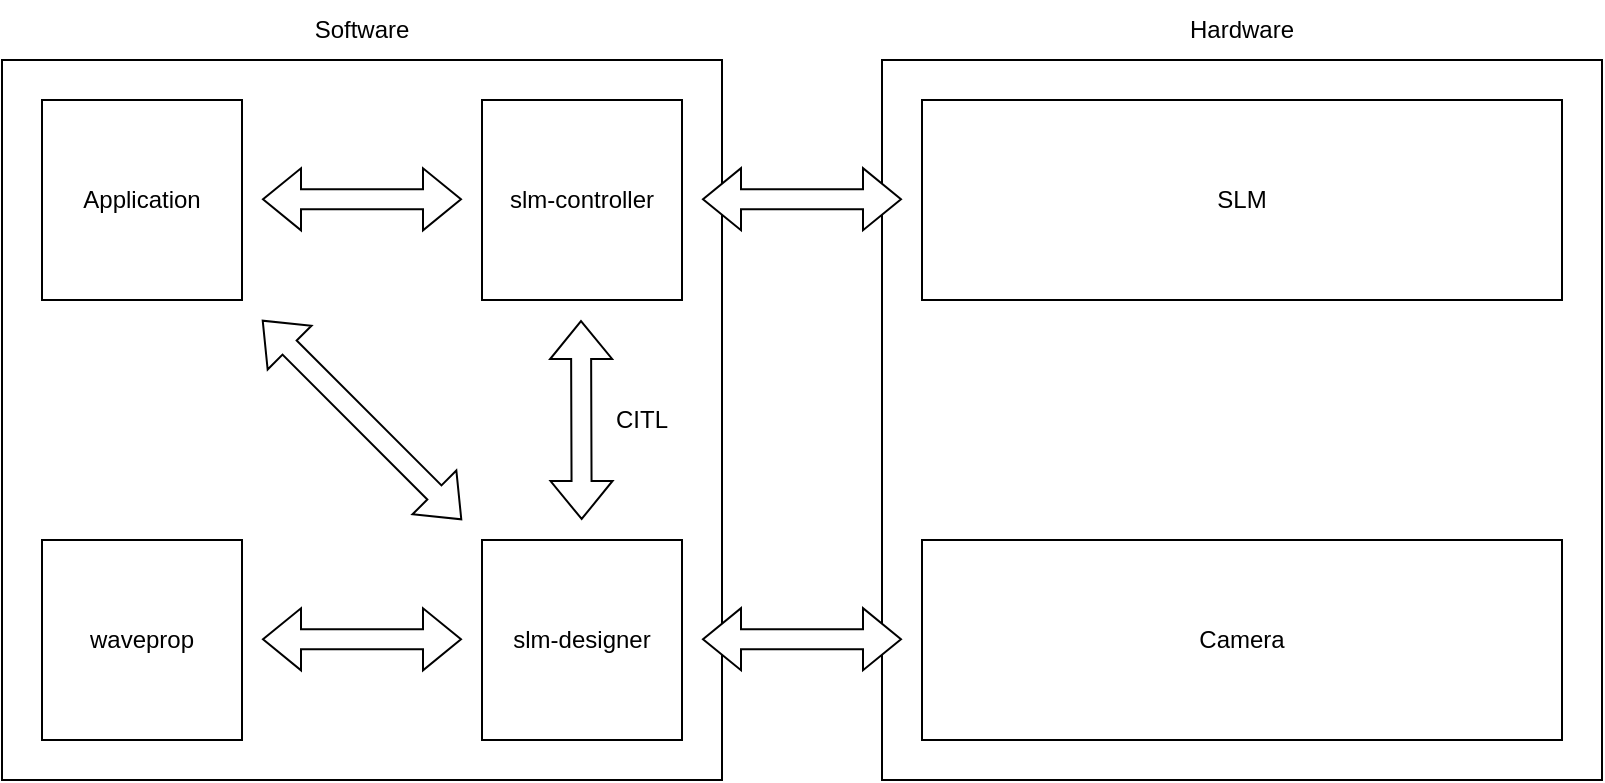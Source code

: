 <mxfile>
    <diagram id="fNfvv5zCHtKDAtVlrwFy" name="Page-1">
        <mxGraphModel dx="804" dy="382" grid="1" gridSize="10" guides="1" tooltips="1" connect="1" arrows="1" fold="1" page="1" pageScale="1" pageWidth="1169" pageHeight="827" math="0" shadow="0">
            <root>
                <mxCell id="0"/>
                <mxCell id="1" parent="0"/>
                <mxCell id="2" value="" style="rounded=0;whiteSpace=wrap;html=1;fillColor=none;" parent="1" vertex="1">
                    <mxGeometry x="60" y="100" width="360" height="360" as="geometry"/>
                </mxCell>
                <mxCell id="4WJjTBDca-TGej2Zey_a-18" value="" style="shape=flexArrow;endArrow=classic;startArrow=classic;html=1;rounded=0;fillColor=default;" parent="1" edge="1">
                    <mxGeometry width="100" height="100" relative="1" as="geometry">
                        <mxPoint x="349.84" y="330" as="sourcePoint"/>
                        <mxPoint x="349.5" y="230" as="targetPoint"/>
                    </mxGeometry>
                </mxCell>
                <mxCell id="4WJjTBDca-TGej2Zey_a-19" value="" style="shape=flexArrow;endArrow=classic;startArrow=classic;html=1;rounded=0;fillColor=default;" parent="1" edge="1">
                    <mxGeometry width="100" height="100" relative="1" as="geometry">
                        <mxPoint x="290" y="169.66" as="sourcePoint"/>
                        <mxPoint x="190" y="169.66" as="targetPoint"/>
                    </mxGeometry>
                </mxCell>
                <mxCell id="4WJjTBDca-TGej2Zey_a-20" value="" style="shape=flexArrow;endArrow=classic;startArrow=classic;html=1;rounded=0;fillColor=default;" parent="1" edge="1">
                    <mxGeometry width="100" height="100" relative="1" as="geometry">
                        <mxPoint x="290" y="389.66" as="sourcePoint"/>
                        <mxPoint x="190" y="389.66" as="targetPoint"/>
                    </mxGeometry>
                </mxCell>
                <mxCell id="4WJjTBDca-TGej2Zey_a-21" value="" style="shape=flexArrow;endArrow=classic;startArrow=classic;html=1;rounded=0;fillColor=default;" parent="1" edge="1">
                    <mxGeometry width="100" height="100" relative="1" as="geometry">
                        <mxPoint x="290" y="330" as="sourcePoint"/>
                        <mxPoint x="190" y="230" as="targetPoint"/>
                    </mxGeometry>
                </mxCell>
                <mxCell id="4WJjTBDca-TGej2Zey_a-22" value="CITL" style="text;html=1;strokeColor=none;fillColor=none;align=center;verticalAlign=middle;whiteSpace=wrap;rounded=0;" parent="1" vertex="1">
                    <mxGeometry x="350" y="265" width="60" height="30" as="geometry"/>
                </mxCell>
                <mxCell id="4WJjTBDca-TGej2Zey_a-23" value="Application" style="text;html=1;strokeColor=default;fillColor=none;align=center;verticalAlign=middle;whiteSpace=wrap;rounded=0;" parent="1" vertex="1">
                    <mxGeometry x="80" y="120" width="100" height="100" as="geometry"/>
                </mxCell>
                <mxCell id="4WJjTBDca-TGej2Zey_a-24" value="slm-controller" style="text;html=1;strokeColor=default;fillColor=none;align=center;verticalAlign=middle;whiteSpace=wrap;rounded=0;" parent="1" vertex="1">
                    <mxGeometry x="300" y="120" width="100" height="100" as="geometry"/>
                </mxCell>
                <mxCell id="4WJjTBDca-TGej2Zey_a-25" value="slm-designer" style="text;html=1;strokeColor=default;fillColor=none;align=center;verticalAlign=middle;whiteSpace=wrap;rounded=0;" parent="1" vertex="1">
                    <mxGeometry x="300" y="340" width="100" height="100" as="geometry"/>
                </mxCell>
                <mxCell id="4WJjTBDca-TGej2Zey_a-26" value="waveprop" style="text;html=1;strokeColor=default;fillColor=none;align=center;verticalAlign=middle;whiteSpace=wrap;rounded=0;" parent="1" vertex="1">
                    <mxGeometry x="80" y="340" width="100" height="100" as="geometry"/>
                </mxCell>
                <mxCell id="3" value="" style="rounded=0;whiteSpace=wrap;html=1;fillColor=none;" parent="1" vertex="1">
                    <mxGeometry x="500" y="100" width="360" height="360" as="geometry"/>
                </mxCell>
                <mxCell id="4" value="SLM" style="text;html=1;strokeColor=default;fillColor=none;align=center;verticalAlign=middle;whiteSpace=wrap;rounded=0;" parent="1" vertex="1">
                    <mxGeometry x="520" y="120" width="320" height="100" as="geometry"/>
                </mxCell>
                <mxCell id="5" value="Camera" style="text;html=1;strokeColor=default;fillColor=none;align=center;verticalAlign=middle;whiteSpace=wrap;rounded=0;" parent="1" vertex="1">
                    <mxGeometry x="520" y="340" width="320" height="100" as="geometry"/>
                </mxCell>
                <mxCell id="6" value="" style="shape=flexArrow;endArrow=classic;startArrow=classic;html=1;rounded=0;fillColor=default;" parent="1" edge="1">
                    <mxGeometry width="100" height="100" relative="1" as="geometry">
                        <mxPoint x="510" y="169.58" as="sourcePoint"/>
                        <mxPoint x="410" y="169.58" as="targetPoint"/>
                    </mxGeometry>
                </mxCell>
                <mxCell id="7" value="" style="shape=flexArrow;endArrow=classic;startArrow=classic;html=1;rounded=0;fillColor=default;" parent="1" edge="1">
                    <mxGeometry width="100" height="100" relative="1" as="geometry">
                        <mxPoint x="510" y="389.58" as="sourcePoint"/>
                        <mxPoint x="410" y="389.58" as="targetPoint"/>
                    </mxGeometry>
                </mxCell>
                <mxCell id="8" value="Software" style="text;html=1;strokeColor=none;fillColor=none;align=center;verticalAlign=middle;whiteSpace=wrap;rounded=0;" parent="1" vertex="1">
                    <mxGeometry x="210" y="70" width="60" height="30" as="geometry"/>
                </mxCell>
                <mxCell id="9" value="Hardware" style="text;html=1;strokeColor=none;fillColor=none;align=center;verticalAlign=middle;whiteSpace=wrap;rounded=0;" parent="1" vertex="1">
                    <mxGeometry x="650" y="70" width="60" height="30" as="geometry"/>
                </mxCell>
            </root>
        </mxGraphModel>
    </diagram>
</mxfile>